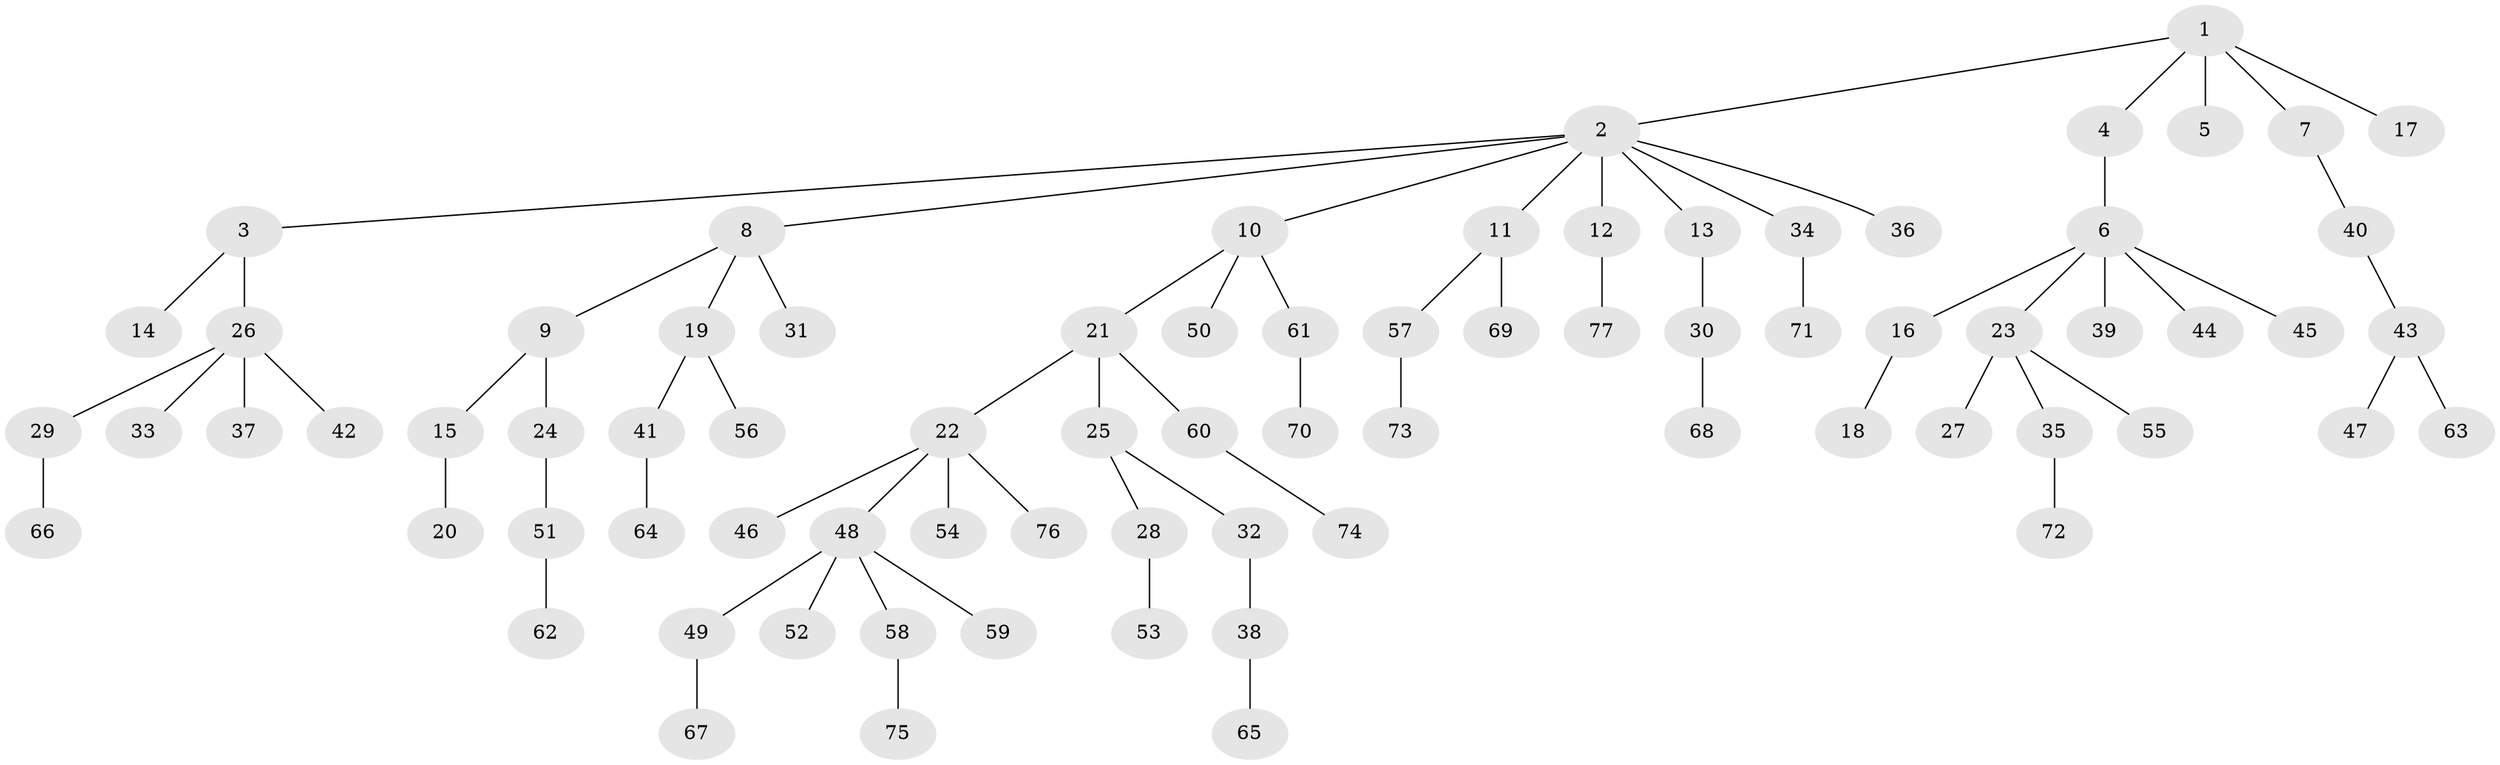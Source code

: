 // coarse degree distribution, {4: 0.07547169811320754, 8: 0.018867924528301886, 3: 0.09433962264150944, 2: 0.22641509433962265, 5: 0.018867924528301886, 1: 0.5471698113207547, 7: 0.018867924528301886}
// Generated by graph-tools (version 1.1) at 2025/24/03/03/25 07:24:07]
// undirected, 77 vertices, 76 edges
graph export_dot {
graph [start="1"]
  node [color=gray90,style=filled];
  1;
  2;
  3;
  4;
  5;
  6;
  7;
  8;
  9;
  10;
  11;
  12;
  13;
  14;
  15;
  16;
  17;
  18;
  19;
  20;
  21;
  22;
  23;
  24;
  25;
  26;
  27;
  28;
  29;
  30;
  31;
  32;
  33;
  34;
  35;
  36;
  37;
  38;
  39;
  40;
  41;
  42;
  43;
  44;
  45;
  46;
  47;
  48;
  49;
  50;
  51;
  52;
  53;
  54;
  55;
  56;
  57;
  58;
  59;
  60;
  61;
  62;
  63;
  64;
  65;
  66;
  67;
  68;
  69;
  70;
  71;
  72;
  73;
  74;
  75;
  76;
  77;
  1 -- 2;
  1 -- 4;
  1 -- 5;
  1 -- 7;
  1 -- 17;
  2 -- 3;
  2 -- 8;
  2 -- 10;
  2 -- 11;
  2 -- 12;
  2 -- 13;
  2 -- 34;
  2 -- 36;
  3 -- 14;
  3 -- 26;
  4 -- 6;
  6 -- 16;
  6 -- 23;
  6 -- 39;
  6 -- 44;
  6 -- 45;
  7 -- 40;
  8 -- 9;
  8 -- 19;
  8 -- 31;
  9 -- 15;
  9 -- 24;
  10 -- 21;
  10 -- 50;
  10 -- 61;
  11 -- 57;
  11 -- 69;
  12 -- 77;
  13 -- 30;
  15 -- 20;
  16 -- 18;
  19 -- 41;
  19 -- 56;
  21 -- 22;
  21 -- 25;
  21 -- 60;
  22 -- 46;
  22 -- 48;
  22 -- 54;
  22 -- 76;
  23 -- 27;
  23 -- 35;
  23 -- 55;
  24 -- 51;
  25 -- 28;
  25 -- 32;
  26 -- 29;
  26 -- 33;
  26 -- 37;
  26 -- 42;
  28 -- 53;
  29 -- 66;
  30 -- 68;
  32 -- 38;
  34 -- 71;
  35 -- 72;
  38 -- 65;
  40 -- 43;
  41 -- 64;
  43 -- 47;
  43 -- 63;
  48 -- 49;
  48 -- 52;
  48 -- 58;
  48 -- 59;
  49 -- 67;
  51 -- 62;
  57 -- 73;
  58 -- 75;
  60 -- 74;
  61 -- 70;
}
